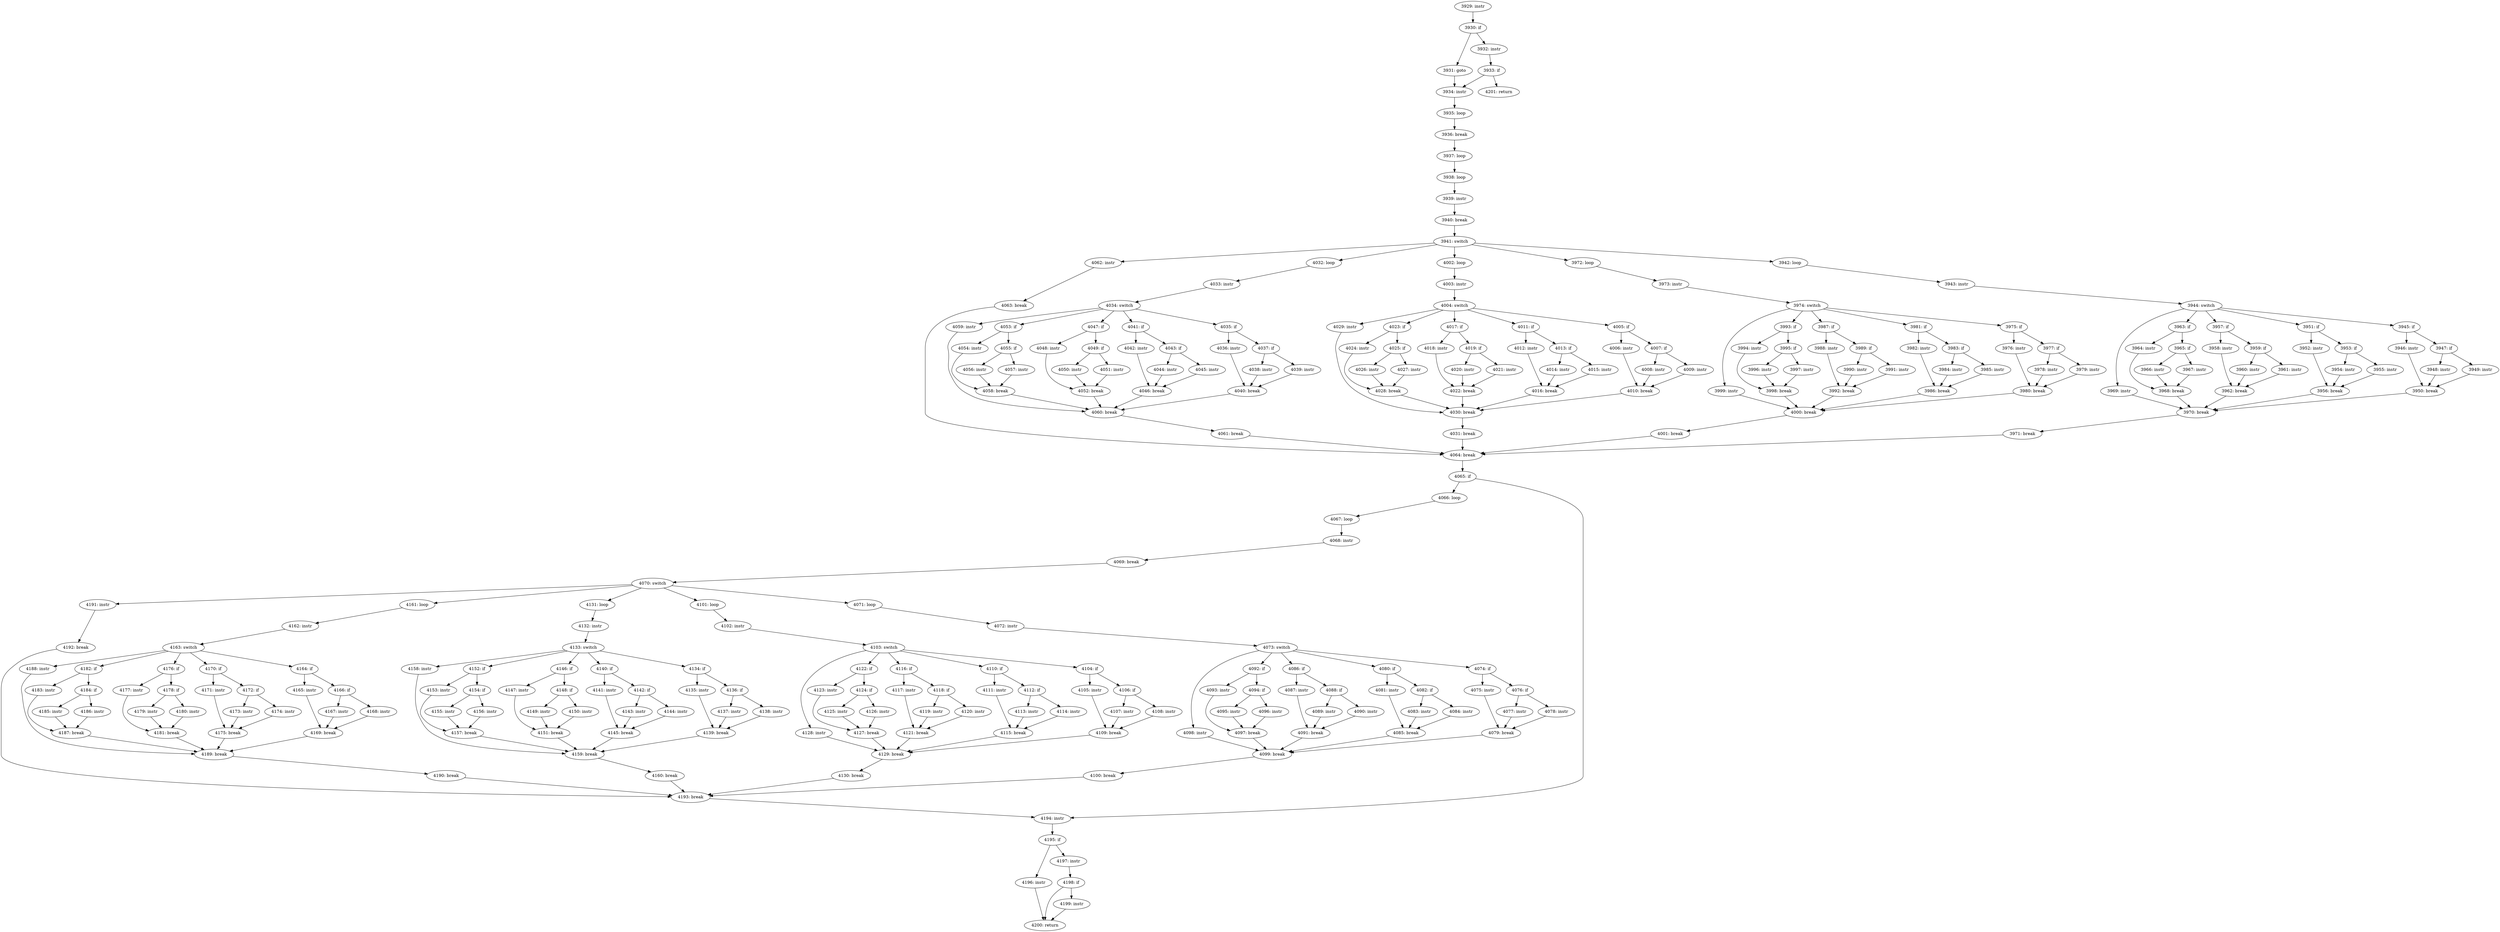 digraph CFG_tcp_try_undo_loss {
3929 [label="3929: instr"]
	3929 -> 3930
3930 [label="3930: if"]
	3930 -> 3931
	3930 -> 3932
3931 [label="3931: goto"]
	3931 -> 3934
3932 [label="3932: instr"]
	3932 -> 3933
3933 [label="3933: if"]
	3933 -> 3934
	3933 -> 4201
3934 [label="3934: instr"]
	3934 -> 3935
3935 [label="3935: loop"]
	3935 -> 3936
3936 [label="3936: break"]
	3936 -> 3937
3937 [label="3937: loop"]
	3937 -> 3938
3938 [label="3938: loop"]
	3938 -> 3939
3939 [label="3939: instr"]
	3939 -> 3940
3940 [label="3940: break"]
	3940 -> 3941
3941 [label="3941: switch"]
	3941 -> 4062
	3941 -> 4032
	3941 -> 4002
	3941 -> 3972
	3941 -> 3942
3942 [label="3942: loop"]
	3942 -> 3943
3943 [label="3943: instr"]
	3943 -> 3944
3944 [label="3944: switch"]
	3944 -> 3969
	3944 -> 3963
	3944 -> 3957
	3944 -> 3951
	3944 -> 3945
3945 [label="3945: if"]
	3945 -> 3946
	3945 -> 3947
3946 [label="3946: instr"]
	3946 -> 3950
3947 [label="3947: if"]
	3947 -> 3948
	3947 -> 3949
3948 [label="3948: instr"]
	3948 -> 3950
3949 [label="3949: instr"]
	3949 -> 3950
3950 [label="3950: break"]
	3950 -> 3970
3951 [label="3951: if"]
	3951 -> 3952
	3951 -> 3953
3952 [label="3952: instr"]
	3952 -> 3956
3953 [label="3953: if"]
	3953 -> 3954
	3953 -> 3955
3954 [label="3954: instr"]
	3954 -> 3956
3955 [label="3955: instr"]
	3955 -> 3956
3956 [label="3956: break"]
	3956 -> 3970
3957 [label="3957: if"]
	3957 -> 3958
	3957 -> 3959
3958 [label="3958: instr"]
	3958 -> 3962
3959 [label="3959: if"]
	3959 -> 3960
	3959 -> 3961
3960 [label="3960: instr"]
	3960 -> 3962
3961 [label="3961: instr"]
	3961 -> 3962
3962 [label="3962: break"]
	3962 -> 3970
3963 [label="3963: if"]
	3963 -> 3964
	3963 -> 3965
3964 [label="3964: instr"]
	3964 -> 3968
3965 [label="3965: if"]
	3965 -> 3966
	3965 -> 3967
3966 [label="3966: instr"]
	3966 -> 3968
3967 [label="3967: instr"]
	3967 -> 3968
3968 [label="3968: break"]
	3968 -> 3970
3969 [label="3969: instr"]
	3969 -> 3970
3970 [label="3970: break"]
	3970 -> 3971
3971 [label="3971: break"]
	3971 -> 4064
3972 [label="3972: loop"]
	3972 -> 3973
3973 [label="3973: instr"]
	3973 -> 3974
3974 [label="3974: switch"]
	3974 -> 3999
	3974 -> 3993
	3974 -> 3987
	3974 -> 3981
	3974 -> 3975
3975 [label="3975: if"]
	3975 -> 3976
	3975 -> 3977
3976 [label="3976: instr"]
	3976 -> 3980
3977 [label="3977: if"]
	3977 -> 3978
	3977 -> 3979
3978 [label="3978: instr"]
	3978 -> 3980
3979 [label="3979: instr"]
	3979 -> 3980
3980 [label="3980: break"]
	3980 -> 4000
3981 [label="3981: if"]
	3981 -> 3982
	3981 -> 3983
3982 [label="3982: instr"]
	3982 -> 3986
3983 [label="3983: if"]
	3983 -> 3984
	3983 -> 3985
3984 [label="3984: instr"]
	3984 -> 3986
3985 [label="3985: instr"]
	3985 -> 3986
3986 [label="3986: break"]
	3986 -> 4000
3987 [label="3987: if"]
	3987 -> 3988
	3987 -> 3989
3988 [label="3988: instr"]
	3988 -> 3992
3989 [label="3989: if"]
	3989 -> 3990
	3989 -> 3991
3990 [label="3990: instr"]
	3990 -> 3992
3991 [label="3991: instr"]
	3991 -> 3992
3992 [label="3992: break"]
	3992 -> 4000
3993 [label="3993: if"]
	3993 -> 3994
	3993 -> 3995
3994 [label="3994: instr"]
	3994 -> 3998
3995 [label="3995: if"]
	3995 -> 3996
	3995 -> 3997
3996 [label="3996: instr"]
	3996 -> 3998
3997 [label="3997: instr"]
	3997 -> 3998
3998 [label="3998: break"]
	3998 -> 4000
3999 [label="3999: instr"]
	3999 -> 4000
4000 [label="4000: break"]
	4000 -> 4001
4001 [label="4001: break"]
	4001 -> 4064
4002 [label="4002: loop"]
	4002 -> 4003
4003 [label="4003: instr"]
	4003 -> 4004
4004 [label="4004: switch"]
	4004 -> 4029
	4004 -> 4023
	4004 -> 4017
	4004 -> 4011
	4004 -> 4005
4005 [label="4005: if"]
	4005 -> 4006
	4005 -> 4007
4006 [label="4006: instr"]
	4006 -> 4010
4007 [label="4007: if"]
	4007 -> 4008
	4007 -> 4009
4008 [label="4008: instr"]
	4008 -> 4010
4009 [label="4009: instr"]
	4009 -> 4010
4010 [label="4010: break"]
	4010 -> 4030
4011 [label="4011: if"]
	4011 -> 4012
	4011 -> 4013
4012 [label="4012: instr"]
	4012 -> 4016
4013 [label="4013: if"]
	4013 -> 4014
	4013 -> 4015
4014 [label="4014: instr"]
	4014 -> 4016
4015 [label="4015: instr"]
	4015 -> 4016
4016 [label="4016: break"]
	4016 -> 4030
4017 [label="4017: if"]
	4017 -> 4018
	4017 -> 4019
4018 [label="4018: instr"]
	4018 -> 4022
4019 [label="4019: if"]
	4019 -> 4020
	4019 -> 4021
4020 [label="4020: instr"]
	4020 -> 4022
4021 [label="4021: instr"]
	4021 -> 4022
4022 [label="4022: break"]
	4022 -> 4030
4023 [label="4023: if"]
	4023 -> 4024
	4023 -> 4025
4024 [label="4024: instr"]
	4024 -> 4028
4025 [label="4025: if"]
	4025 -> 4026
	4025 -> 4027
4026 [label="4026: instr"]
	4026 -> 4028
4027 [label="4027: instr"]
	4027 -> 4028
4028 [label="4028: break"]
	4028 -> 4030
4029 [label="4029: instr"]
	4029 -> 4030
4030 [label="4030: break"]
	4030 -> 4031
4031 [label="4031: break"]
	4031 -> 4064
4032 [label="4032: loop"]
	4032 -> 4033
4033 [label="4033: instr"]
	4033 -> 4034
4034 [label="4034: switch"]
	4034 -> 4059
	4034 -> 4053
	4034 -> 4047
	4034 -> 4041
	4034 -> 4035
4035 [label="4035: if"]
	4035 -> 4036
	4035 -> 4037
4036 [label="4036: instr"]
	4036 -> 4040
4037 [label="4037: if"]
	4037 -> 4038
	4037 -> 4039
4038 [label="4038: instr"]
	4038 -> 4040
4039 [label="4039: instr"]
	4039 -> 4040
4040 [label="4040: break"]
	4040 -> 4060
4041 [label="4041: if"]
	4041 -> 4042
	4041 -> 4043
4042 [label="4042: instr"]
	4042 -> 4046
4043 [label="4043: if"]
	4043 -> 4044
	4043 -> 4045
4044 [label="4044: instr"]
	4044 -> 4046
4045 [label="4045: instr"]
	4045 -> 4046
4046 [label="4046: break"]
	4046 -> 4060
4047 [label="4047: if"]
	4047 -> 4048
	4047 -> 4049
4048 [label="4048: instr"]
	4048 -> 4052
4049 [label="4049: if"]
	4049 -> 4050
	4049 -> 4051
4050 [label="4050: instr"]
	4050 -> 4052
4051 [label="4051: instr"]
	4051 -> 4052
4052 [label="4052: break"]
	4052 -> 4060
4053 [label="4053: if"]
	4053 -> 4054
	4053 -> 4055
4054 [label="4054: instr"]
	4054 -> 4058
4055 [label="4055: if"]
	4055 -> 4056
	4055 -> 4057
4056 [label="4056: instr"]
	4056 -> 4058
4057 [label="4057: instr"]
	4057 -> 4058
4058 [label="4058: break"]
	4058 -> 4060
4059 [label="4059: instr"]
	4059 -> 4060
4060 [label="4060: break"]
	4060 -> 4061
4061 [label="4061: break"]
	4061 -> 4064
4062 [label="4062: instr"]
	4062 -> 4063
4063 [label="4063: break"]
	4063 -> 4064
4064 [label="4064: break"]
	4064 -> 4065
4065 [label="4065: if"]
	4065 -> 4066
	4065 -> 4194
4066 [label="4066: loop"]
	4066 -> 4067
4067 [label="4067: loop"]
	4067 -> 4068
4068 [label="4068: instr"]
	4068 -> 4069
4069 [label="4069: break"]
	4069 -> 4070
4070 [label="4070: switch"]
	4070 -> 4191
	4070 -> 4161
	4070 -> 4131
	4070 -> 4101
	4070 -> 4071
4071 [label="4071: loop"]
	4071 -> 4072
4072 [label="4072: instr"]
	4072 -> 4073
4073 [label="4073: switch"]
	4073 -> 4098
	4073 -> 4092
	4073 -> 4086
	4073 -> 4080
	4073 -> 4074
4074 [label="4074: if"]
	4074 -> 4075
	4074 -> 4076
4075 [label="4075: instr"]
	4075 -> 4079
4076 [label="4076: if"]
	4076 -> 4077
	4076 -> 4078
4077 [label="4077: instr"]
	4077 -> 4079
4078 [label="4078: instr"]
	4078 -> 4079
4079 [label="4079: break"]
	4079 -> 4099
4080 [label="4080: if"]
	4080 -> 4081
	4080 -> 4082
4081 [label="4081: instr"]
	4081 -> 4085
4082 [label="4082: if"]
	4082 -> 4083
	4082 -> 4084
4083 [label="4083: instr"]
	4083 -> 4085
4084 [label="4084: instr"]
	4084 -> 4085
4085 [label="4085: break"]
	4085 -> 4099
4086 [label="4086: if"]
	4086 -> 4087
	4086 -> 4088
4087 [label="4087: instr"]
	4087 -> 4091
4088 [label="4088: if"]
	4088 -> 4089
	4088 -> 4090
4089 [label="4089: instr"]
	4089 -> 4091
4090 [label="4090: instr"]
	4090 -> 4091
4091 [label="4091: break"]
	4091 -> 4099
4092 [label="4092: if"]
	4092 -> 4093
	4092 -> 4094
4093 [label="4093: instr"]
	4093 -> 4097
4094 [label="4094: if"]
	4094 -> 4095
	4094 -> 4096
4095 [label="4095: instr"]
	4095 -> 4097
4096 [label="4096: instr"]
	4096 -> 4097
4097 [label="4097: break"]
	4097 -> 4099
4098 [label="4098: instr"]
	4098 -> 4099
4099 [label="4099: break"]
	4099 -> 4100
4100 [label="4100: break"]
	4100 -> 4193
4101 [label="4101: loop"]
	4101 -> 4102
4102 [label="4102: instr"]
	4102 -> 4103
4103 [label="4103: switch"]
	4103 -> 4128
	4103 -> 4122
	4103 -> 4116
	4103 -> 4110
	4103 -> 4104
4104 [label="4104: if"]
	4104 -> 4105
	4104 -> 4106
4105 [label="4105: instr"]
	4105 -> 4109
4106 [label="4106: if"]
	4106 -> 4107
	4106 -> 4108
4107 [label="4107: instr"]
	4107 -> 4109
4108 [label="4108: instr"]
	4108 -> 4109
4109 [label="4109: break"]
	4109 -> 4129
4110 [label="4110: if"]
	4110 -> 4111
	4110 -> 4112
4111 [label="4111: instr"]
	4111 -> 4115
4112 [label="4112: if"]
	4112 -> 4113
	4112 -> 4114
4113 [label="4113: instr"]
	4113 -> 4115
4114 [label="4114: instr"]
	4114 -> 4115
4115 [label="4115: break"]
	4115 -> 4129
4116 [label="4116: if"]
	4116 -> 4117
	4116 -> 4118
4117 [label="4117: instr"]
	4117 -> 4121
4118 [label="4118: if"]
	4118 -> 4119
	4118 -> 4120
4119 [label="4119: instr"]
	4119 -> 4121
4120 [label="4120: instr"]
	4120 -> 4121
4121 [label="4121: break"]
	4121 -> 4129
4122 [label="4122: if"]
	4122 -> 4123
	4122 -> 4124
4123 [label="4123: instr"]
	4123 -> 4127
4124 [label="4124: if"]
	4124 -> 4125
	4124 -> 4126
4125 [label="4125: instr"]
	4125 -> 4127
4126 [label="4126: instr"]
	4126 -> 4127
4127 [label="4127: break"]
	4127 -> 4129
4128 [label="4128: instr"]
	4128 -> 4129
4129 [label="4129: break"]
	4129 -> 4130
4130 [label="4130: break"]
	4130 -> 4193
4131 [label="4131: loop"]
	4131 -> 4132
4132 [label="4132: instr"]
	4132 -> 4133
4133 [label="4133: switch"]
	4133 -> 4158
	4133 -> 4152
	4133 -> 4146
	4133 -> 4140
	4133 -> 4134
4134 [label="4134: if"]
	4134 -> 4135
	4134 -> 4136
4135 [label="4135: instr"]
	4135 -> 4139
4136 [label="4136: if"]
	4136 -> 4137
	4136 -> 4138
4137 [label="4137: instr"]
	4137 -> 4139
4138 [label="4138: instr"]
	4138 -> 4139
4139 [label="4139: break"]
	4139 -> 4159
4140 [label="4140: if"]
	4140 -> 4141
	4140 -> 4142
4141 [label="4141: instr"]
	4141 -> 4145
4142 [label="4142: if"]
	4142 -> 4143
	4142 -> 4144
4143 [label="4143: instr"]
	4143 -> 4145
4144 [label="4144: instr"]
	4144 -> 4145
4145 [label="4145: break"]
	4145 -> 4159
4146 [label="4146: if"]
	4146 -> 4147
	4146 -> 4148
4147 [label="4147: instr"]
	4147 -> 4151
4148 [label="4148: if"]
	4148 -> 4149
	4148 -> 4150
4149 [label="4149: instr"]
	4149 -> 4151
4150 [label="4150: instr"]
	4150 -> 4151
4151 [label="4151: break"]
	4151 -> 4159
4152 [label="4152: if"]
	4152 -> 4153
	4152 -> 4154
4153 [label="4153: instr"]
	4153 -> 4157
4154 [label="4154: if"]
	4154 -> 4155
	4154 -> 4156
4155 [label="4155: instr"]
	4155 -> 4157
4156 [label="4156: instr"]
	4156 -> 4157
4157 [label="4157: break"]
	4157 -> 4159
4158 [label="4158: instr"]
	4158 -> 4159
4159 [label="4159: break"]
	4159 -> 4160
4160 [label="4160: break"]
	4160 -> 4193
4161 [label="4161: loop"]
	4161 -> 4162
4162 [label="4162: instr"]
	4162 -> 4163
4163 [label="4163: switch"]
	4163 -> 4188
	4163 -> 4182
	4163 -> 4176
	4163 -> 4170
	4163 -> 4164
4164 [label="4164: if"]
	4164 -> 4165
	4164 -> 4166
4165 [label="4165: instr"]
	4165 -> 4169
4166 [label="4166: if"]
	4166 -> 4167
	4166 -> 4168
4167 [label="4167: instr"]
	4167 -> 4169
4168 [label="4168: instr"]
	4168 -> 4169
4169 [label="4169: break"]
	4169 -> 4189
4170 [label="4170: if"]
	4170 -> 4171
	4170 -> 4172
4171 [label="4171: instr"]
	4171 -> 4175
4172 [label="4172: if"]
	4172 -> 4173
	4172 -> 4174
4173 [label="4173: instr"]
	4173 -> 4175
4174 [label="4174: instr"]
	4174 -> 4175
4175 [label="4175: break"]
	4175 -> 4189
4176 [label="4176: if"]
	4176 -> 4177
	4176 -> 4178
4177 [label="4177: instr"]
	4177 -> 4181
4178 [label="4178: if"]
	4178 -> 4179
	4178 -> 4180
4179 [label="4179: instr"]
	4179 -> 4181
4180 [label="4180: instr"]
	4180 -> 4181
4181 [label="4181: break"]
	4181 -> 4189
4182 [label="4182: if"]
	4182 -> 4183
	4182 -> 4184
4183 [label="4183: instr"]
	4183 -> 4187
4184 [label="4184: if"]
	4184 -> 4185
	4184 -> 4186
4185 [label="4185: instr"]
	4185 -> 4187
4186 [label="4186: instr"]
	4186 -> 4187
4187 [label="4187: break"]
	4187 -> 4189
4188 [label="4188: instr"]
	4188 -> 4189
4189 [label="4189: break"]
	4189 -> 4190
4190 [label="4190: break"]
	4190 -> 4193
4191 [label="4191: instr"]
	4191 -> 4192
4192 [label="4192: break"]
	4192 -> 4193
4193 [label="4193: break"]
	4193 -> 4194
4194 [label="4194: instr"]
	4194 -> 4195
4195 [label="4195: if"]
	4195 -> 4196
	4195 -> 4197
4196 [label="4196: instr"]
	4196 -> 4200
4197 [label="4197: instr"]
	4197 -> 4198
4198 [label="4198: if"]
	4198 -> 4199
	4198 -> 4200
4199 [label="4199: instr"]
	4199 -> 4200
4200 [label="4200: return"]
	
4201 [label="4201: return"]
	
}
